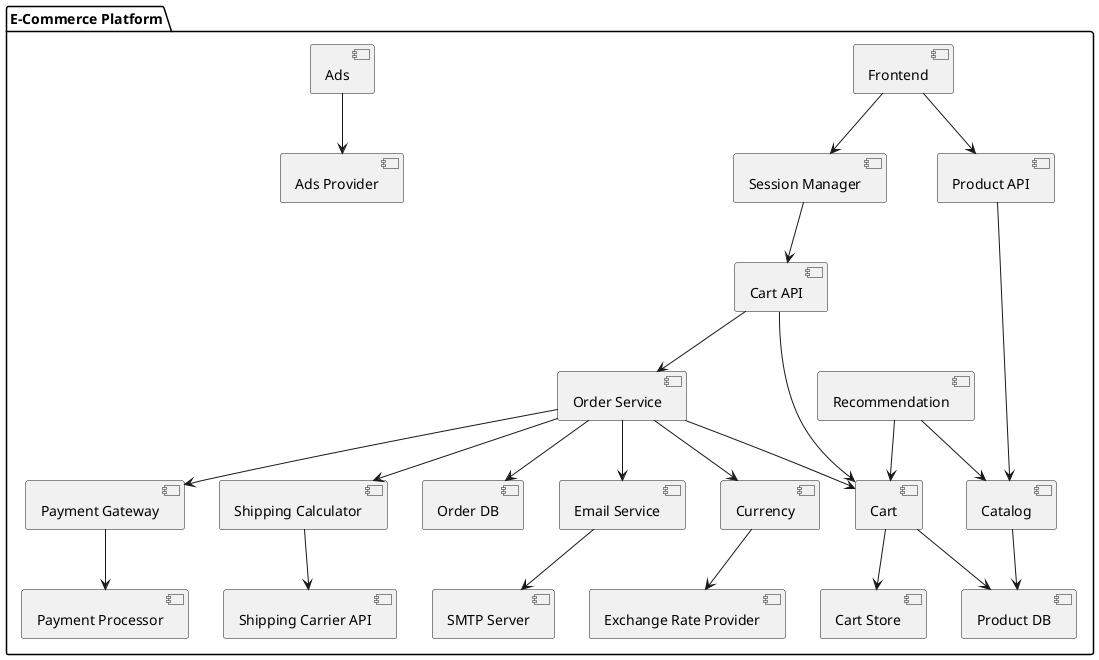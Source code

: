 @startuml
package "E-Commerce Platform" {

    [Frontend] as Frontend
    [Session Manager] as SessionManager
    [Product API] as ProductAPI
    [Cart API] as CartAPI
    [Order Service] as OrderService

    [Catalog] as Catalog
    [Cart] as Cart
    [Recommendation] as Recommendation
    [Ads] as Ads
    [Currency] as Currency
    [Payment Gateway] as PaymentGateway
    [Shipping Calculator] as ShippingCalculator
    [Email Service] as EmailService

    [Product DB] as ProductsDB
    [Cart Store] as CartStore
    [Order DB] as OrderDB

    [Exchange Rate Provider] as FXProvider
    [Payment Processor] as PaymentProcessor
    [Shipping Carrier API] as ShippingAPI
    [Ads Provider] as AdsProvider
    [SMTP Server] as SmtpServer

    Frontend --> SessionManager
    SessionManager --> CartAPI
    Frontend --> ProductAPI
    ProductAPI --> Catalog
    Catalog --> ProductsDB

    CartAPI --> Cart
    Cart --> CartStore
    Cart --> ProductsDB

    CartAPI --> OrderService
    OrderService --> Cart
    OrderService --> Currency
    OrderService --> PaymentGateway
    OrderService --> ShippingCalculator
    OrderService --> EmailService
    OrderService --> OrderDB

    Currency --> FXProvider
    PaymentGateway --> PaymentProcessor
    ShippingCalculator --> ShippingAPI
    EmailService --> SmtpServer

    Recommendation --> Catalog
    Recommendation --> Cart
    Ads --> AdsProvider
}
@enduml

